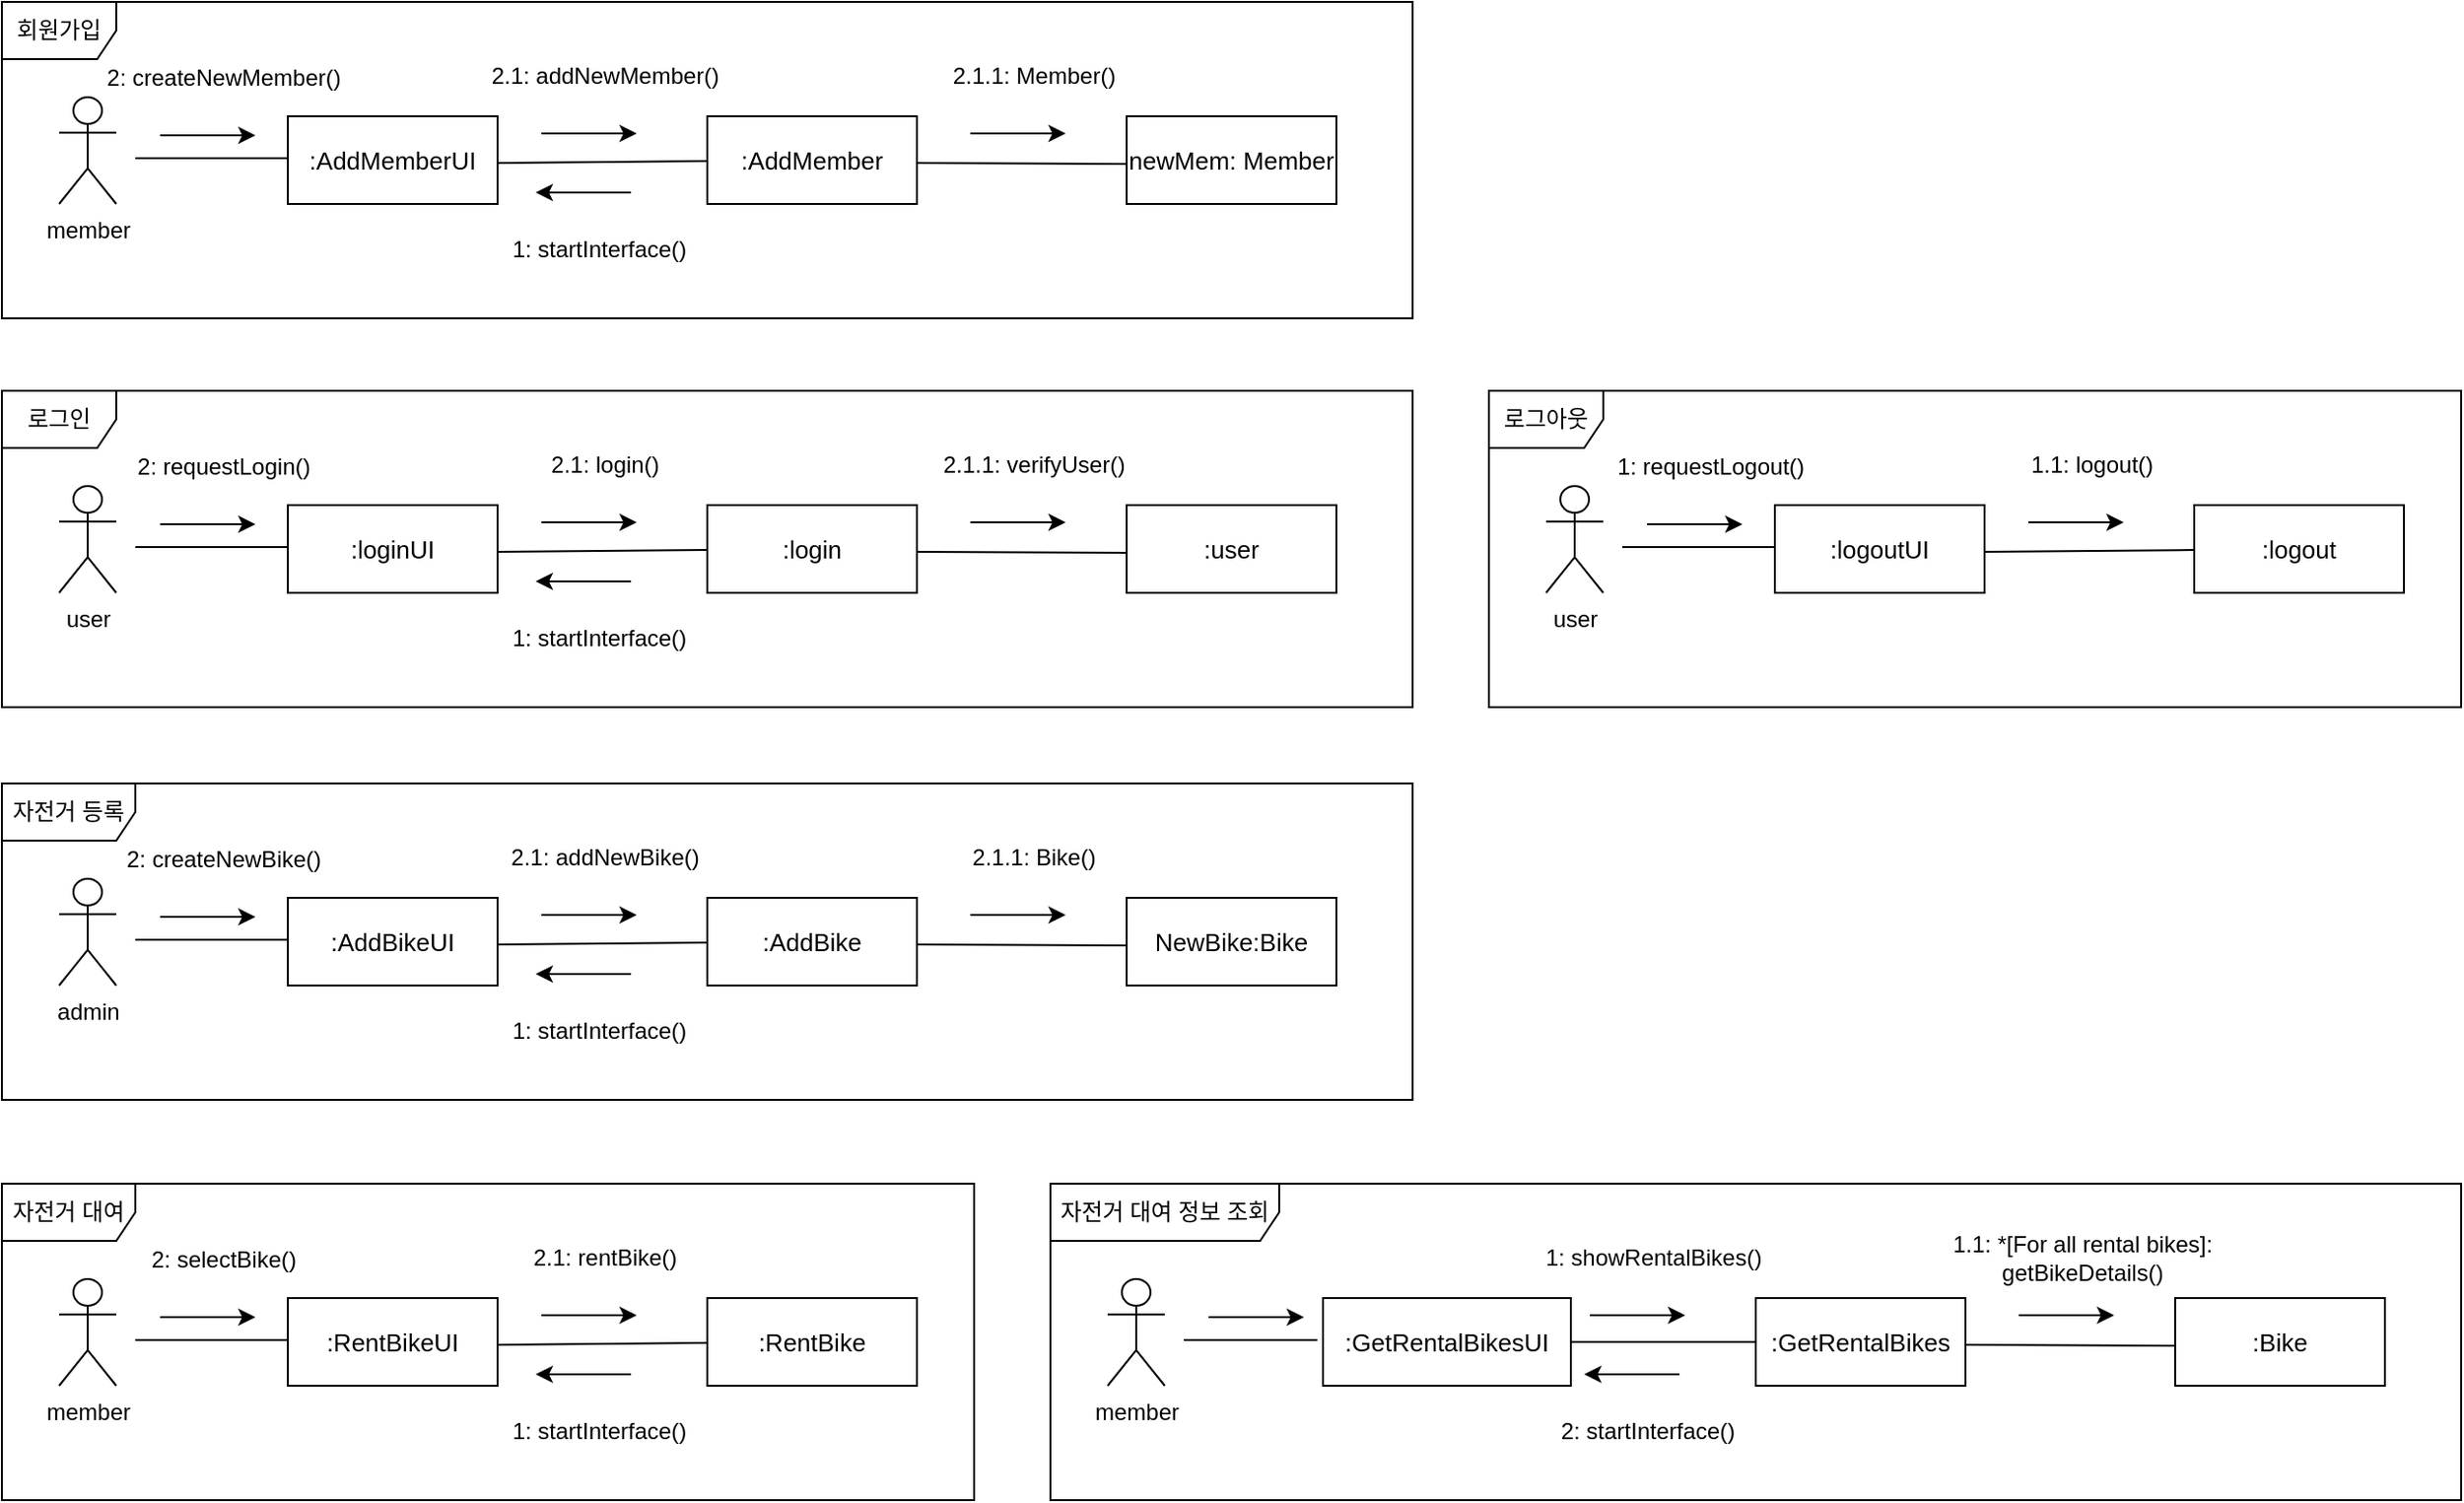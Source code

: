 <mxfile version="27.0.5">
  <diagram name="페이지-1" id="ZVUE2xDK7TtG0_i-z3Hx">
    <mxGraphModel dx="1429" dy="904" grid="1" gridSize="10" guides="1" tooltips="1" connect="1" arrows="1" fold="1" page="1" pageScale="1" pageWidth="1600" pageHeight="1200" math="0" shadow="0">
      <root>
        <mxCell id="0" />
        <mxCell id="1" parent="0" />
        <mxCell id="Ck8ut4qxJlzwdNLT_buU-1" value=":AddMemberUI" style="html=1;whiteSpace=wrap;fontSize=13;" vertex="1" parent="1">
          <mxGeometry x="170" y="130" width="110" height="46" as="geometry" />
        </mxCell>
        <mxCell id="Ck8ut4qxJlzwdNLT_buU-3" value="회원가입" style="shape=umlFrame;whiteSpace=wrap;html=1;pointerEvents=0;" vertex="1" parent="1">
          <mxGeometry x="20" y="70" width="740" height="166" as="geometry" />
        </mxCell>
        <mxCell id="Ck8ut4qxJlzwdNLT_buU-4" value="member" style="shape=umlActor;verticalLabelPosition=bottom;verticalAlign=top;html=1;" vertex="1" parent="1">
          <mxGeometry x="50" y="120" width="30" height="56" as="geometry" />
        </mxCell>
        <mxCell id="Ck8ut4qxJlzwdNLT_buU-5" value=":AddMember" style="html=1;whiteSpace=wrap;fontSize=13;" vertex="1" parent="1">
          <mxGeometry x="390" y="130" width="110" height="46" as="geometry" />
        </mxCell>
        <mxCell id="Ck8ut4qxJlzwdNLT_buU-6" value="newMem: Member" style="html=1;whiteSpace=wrap;fontSize=13;" vertex="1" parent="1">
          <mxGeometry x="610" y="130" width="110" height="46" as="geometry" />
        </mxCell>
        <mxCell id="Ck8ut4qxJlzwdNLT_buU-10" value="" style="endArrow=none;html=1;rounded=0;" edge="1" parent="1">
          <mxGeometry width="50" height="50" relative="1" as="geometry">
            <mxPoint x="90" y="152" as="sourcePoint" />
            <mxPoint x="170" y="152" as="targetPoint" />
          </mxGeometry>
        </mxCell>
        <mxCell id="Ck8ut4qxJlzwdNLT_buU-12" value="" style="endArrow=none;html=1;rounded=0;" edge="1" parent="1" target="Ck8ut4qxJlzwdNLT_buU-5">
          <mxGeometry width="50" height="50" relative="1" as="geometry">
            <mxPoint x="280" y="154.5" as="sourcePoint" />
            <mxPoint x="360" y="154.5" as="targetPoint" />
          </mxGeometry>
        </mxCell>
        <mxCell id="Ck8ut4qxJlzwdNLT_buU-13" value="" style="endArrow=none;html=1;rounded=0;" edge="1" parent="1">
          <mxGeometry width="50" height="50" relative="1" as="geometry">
            <mxPoint x="500" y="154.5" as="sourcePoint" />
            <mxPoint x="610" y="155" as="targetPoint" />
          </mxGeometry>
        </mxCell>
        <mxCell id="Ck8ut4qxJlzwdNLT_buU-19" value="" style="endArrow=classic;html=1;rounded=0;" edge="1" parent="1">
          <mxGeometry relative="1" as="geometry">
            <mxPoint x="103" y="140" as="sourcePoint" />
            <mxPoint x="153" y="140" as="targetPoint" />
          </mxGeometry>
        </mxCell>
        <mxCell id="Ck8ut4qxJlzwdNLT_buU-20" value="2: createNewMember()" style="edgeLabel;resizable=0;html=1;;align=center;verticalAlign=middle;fontSize=12;" connectable="0" vertex="1" parent="Ck8ut4qxJlzwdNLT_buU-19">
          <mxGeometry relative="1" as="geometry">
            <mxPoint x="8" y="-30" as="offset" />
          </mxGeometry>
        </mxCell>
        <mxCell id="Ck8ut4qxJlzwdNLT_buU-21" value="" style="endArrow=classic;html=1;rounded=0;" edge="1" parent="1">
          <mxGeometry relative="1" as="geometry">
            <mxPoint x="303" y="139" as="sourcePoint" />
            <mxPoint x="353" y="139" as="targetPoint" />
          </mxGeometry>
        </mxCell>
        <mxCell id="Ck8ut4qxJlzwdNLT_buU-22" value="2.1: addNewMember()" style="edgeLabel;resizable=0;html=1;;align=center;verticalAlign=middle;fontSize=12;" connectable="0" vertex="1" parent="Ck8ut4qxJlzwdNLT_buU-21">
          <mxGeometry relative="1" as="geometry">
            <mxPoint x="8" y="-30" as="offset" />
          </mxGeometry>
        </mxCell>
        <mxCell id="Ck8ut4qxJlzwdNLT_buU-23" value="" style="endArrow=classic;html=1;rounded=0;" edge="1" parent="1">
          <mxGeometry relative="1" as="geometry">
            <mxPoint x="528" y="139" as="sourcePoint" />
            <mxPoint x="578" y="139" as="targetPoint" />
          </mxGeometry>
        </mxCell>
        <mxCell id="Ck8ut4qxJlzwdNLT_buU-24" value="2.1.1: Member()" style="edgeLabel;resizable=0;html=1;;align=center;verticalAlign=middle;fontSize=12;" connectable="0" vertex="1" parent="Ck8ut4qxJlzwdNLT_buU-23">
          <mxGeometry relative="1" as="geometry">
            <mxPoint x="8" y="-30" as="offset" />
          </mxGeometry>
        </mxCell>
        <mxCell id="Ck8ut4qxJlzwdNLT_buU-27" value="" style="endArrow=classic;html=1;rounded=0;" edge="1" parent="1">
          <mxGeometry relative="1" as="geometry">
            <mxPoint x="350" y="170" as="sourcePoint" />
            <mxPoint x="300" y="170" as="targetPoint" />
          </mxGeometry>
        </mxCell>
        <mxCell id="Ck8ut4qxJlzwdNLT_buU-28" value="1: startInterface()" style="edgeLabel;resizable=0;html=1;;align=center;verticalAlign=middle;fontSize=12;" connectable="0" vertex="1" parent="Ck8ut4qxJlzwdNLT_buU-27">
          <mxGeometry relative="1" as="geometry">
            <mxPoint x="8" y="30" as="offset" />
          </mxGeometry>
        </mxCell>
        <mxCell id="Ck8ut4qxJlzwdNLT_buU-29" value=":loginUI" style="html=1;whiteSpace=wrap;fontSize=13;" vertex="1" parent="1">
          <mxGeometry x="170" y="334" width="110" height="46" as="geometry" />
        </mxCell>
        <mxCell id="Ck8ut4qxJlzwdNLT_buU-30" value="로그인" style="shape=umlFrame;whiteSpace=wrap;html=1;pointerEvents=0;" vertex="1" parent="1">
          <mxGeometry x="20" y="274" width="740" height="166" as="geometry" />
        </mxCell>
        <mxCell id="Ck8ut4qxJlzwdNLT_buU-31" value="user" style="shape=umlActor;verticalLabelPosition=bottom;verticalAlign=top;html=1;" vertex="1" parent="1">
          <mxGeometry x="50" y="324" width="30" height="56" as="geometry" />
        </mxCell>
        <mxCell id="Ck8ut4qxJlzwdNLT_buU-32" value=":login" style="html=1;whiteSpace=wrap;fontSize=13;" vertex="1" parent="1">
          <mxGeometry x="390" y="334" width="110" height="46" as="geometry" />
        </mxCell>
        <mxCell id="Ck8ut4qxJlzwdNLT_buU-33" value=":user" style="html=1;whiteSpace=wrap;fontSize=13;" vertex="1" parent="1">
          <mxGeometry x="610" y="334" width="110" height="46" as="geometry" />
        </mxCell>
        <mxCell id="Ck8ut4qxJlzwdNLT_buU-34" value="" style="endArrow=none;html=1;rounded=0;" edge="1" parent="1">
          <mxGeometry width="50" height="50" relative="1" as="geometry">
            <mxPoint x="90" y="356" as="sourcePoint" />
            <mxPoint x="170" y="356" as="targetPoint" />
          </mxGeometry>
        </mxCell>
        <mxCell id="Ck8ut4qxJlzwdNLT_buU-35" value="" style="endArrow=none;html=1;rounded=0;" edge="1" parent="1" target="Ck8ut4qxJlzwdNLT_buU-32">
          <mxGeometry width="50" height="50" relative="1" as="geometry">
            <mxPoint x="280" y="358.5" as="sourcePoint" />
            <mxPoint x="360" y="358.5" as="targetPoint" />
          </mxGeometry>
        </mxCell>
        <mxCell id="Ck8ut4qxJlzwdNLT_buU-36" value="" style="endArrow=none;html=1;rounded=0;" edge="1" parent="1">
          <mxGeometry width="50" height="50" relative="1" as="geometry">
            <mxPoint x="500" y="358.5" as="sourcePoint" />
            <mxPoint x="610" y="359" as="targetPoint" />
          </mxGeometry>
        </mxCell>
        <mxCell id="Ck8ut4qxJlzwdNLT_buU-37" value="" style="endArrow=classic;html=1;rounded=0;" edge="1" parent="1">
          <mxGeometry relative="1" as="geometry">
            <mxPoint x="103" y="344" as="sourcePoint" />
            <mxPoint x="153" y="344" as="targetPoint" />
          </mxGeometry>
        </mxCell>
        <mxCell id="Ck8ut4qxJlzwdNLT_buU-38" value="2: requestLogin()" style="edgeLabel;resizable=0;html=1;;align=center;verticalAlign=middle;fontSize=12;" connectable="0" vertex="1" parent="Ck8ut4qxJlzwdNLT_buU-37">
          <mxGeometry relative="1" as="geometry">
            <mxPoint x="8" y="-30" as="offset" />
          </mxGeometry>
        </mxCell>
        <mxCell id="Ck8ut4qxJlzwdNLT_buU-39" value="" style="endArrow=classic;html=1;rounded=0;" edge="1" parent="1">
          <mxGeometry relative="1" as="geometry">
            <mxPoint x="303" y="343" as="sourcePoint" />
            <mxPoint x="353" y="343" as="targetPoint" />
          </mxGeometry>
        </mxCell>
        <mxCell id="Ck8ut4qxJlzwdNLT_buU-40" value="2.1: login()" style="edgeLabel;resizable=0;html=1;;align=center;verticalAlign=middle;fontSize=12;" connectable="0" vertex="1" parent="Ck8ut4qxJlzwdNLT_buU-39">
          <mxGeometry relative="1" as="geometry">
            <mxPoint x="8" y="-30" as="offset" />
          </mxGeometry>
        </mxCell>
        <mxCell id="Ck8ut4qxJlzwdNLT_buU-41" value="" style="endArrow=classic;html=1;rounded=0;" edge="1" parent="1">
          <mxGeometry relative="1" as="geometry">
            <mxPoint x="528" y="343" as="sourcePoint" />
            <mxPoint x="578" y="343" as="targetPoint" />
          </mxGeometry>
        </mxCell>
        <mxCell id="Ck8ut4qxJlzwdNLT_buU-42" value="2.1.1: verifyUser()" style="edgeLabel;resizable=0;html=1;;align=center;verticalAlign=middle;fontSize=12;" connectable="0" vertex="1" parent="Ck8ut4qxJlzwdNLT_buU-41">
          <mxGeometry relative="1" as="geometry">
            <mxPoint x="8" y="-30" as="offset" />
          </mxGeometry>
        </mxCell>
        <mxCell id="Ck8ut4qxJlzwdNLT_buU-43" value="" style="endArrow=classic;html=1;rounded=0;" edge="1" parent="1">
          <mxGeometry relative="1" as="geometry">
            <mxPoint x="350" y="374" as="sourcePoint" />
            <mxPoint x="300" y="374" as="targetPoint" />
          </mxGeometry>
        </mxCell>
        <mxCell id="Ck8ut4qxJlzwdNLT_buU-44" value="1: startInterface()" style="edgeLabel;resizable=0;html=1;;align=center;verticalAlign=middle;fontSize=12;" connectable="0" vertex="1" parent="Ck8ut4qxJlzwdNLT_buU-43">
          <mxGeometry relative="1" as="geometry">
            <mxPoint x="8" y="30" as="offset" />
          </mxGeometry>
        </mxCell>
        <mxCell id="Ck8ut4qxJlzwdNLT_buU-45" value=":logoutUI" style="html=1;whiteSpace=wrap;fontSize=13;" vertex="1" parent="1">
          <mxGeometry x="950" y="334" width="110" height="46" as="geometry" />
        </mxCell>
        <mxCell id="Ck8ut4qxJlzwdNLT_buU-46" value="로그아웃" style="shape=umlFrame;whiteSpace=wrap;html=1;pointerEvents=0;" vertex="1" parent="1">
          <mxGeometry x="800" y="274" width="510" height="166" as="geometry" />
        </mxCell>
        <mxCell id="Ck8ut4qxJlzwdNLT_buU-47" value="user" style="shape=umlActor;verticalLabelPosition=bottom;verticalAlign=top;html=1;" vertex="1" parent="1">
          <mxGeometry x="830" y="324" width="30" height="56" as="geometry" />
        </mxCell>
        <mxCell id="Ck8ut4qxJlzwdNLT_buU-48" value=":logout" style="html=1;whiteSpace=wrap;fontSize=13;" vertex="1" parent="1">
          <mxGeometry x="1170" y="334" width="110" height="46" as="geometry" />
        </mxCell>
        <mxCell id="Ck8ut4qxJlzwdNLT_buU-50" value="" style="endArrow=none;html=1;rounded=0;" edge="1" parent="1">
          <mxGeometry width="50" height="50" relative="1" as="geometry">
            <mxPoint x="870" y="356" as="sourcePoint" />
            <mxPoint x="950" y="356" as="targetPoint" />
          </mxGeometry>
        </mxCell>
        <mxCell id="Ck8ut4qxJlzwdNLT_buU-51" value="" style="endArrow=none;html=1;rounded=0;" edge="1" parent="1" target="Ck8ut4qxJlzwdNLT_buU-48">
          <mxGeometry width="50" height="50" relative="1" as="geometry">
            <mxPoint x="1060" y="358.5" as="sourcePoint" />
            <mxPoint x="1140" y="358.5" as="targetPoint" />
          </mxGeometry>
        </mxCell>
        <mxCell id="Ck8ut4qxJlzwdNLT_buU-53" value="" style="endArrow=classic;html=1;rounded=0;" edge="1" parent="1">
          <mxGeometry relative="1" as="geometry">
            <mxPoint x="883" y="344" as="sourcePoint" />
            <mxPoint x="933" y="344" as="targetPoint" />
          </mxGeometry>
        </mxCell>
        <mxCell id="Ck8ut4qxJlzwdNLT_buU-54" value="1: requestLogout()" style="edgeLabel;resizable=0;html=1;;align=center;verticalAlign=middle;fontSize=12;" connectable="0" vertex="1" parent="Ck8ut4qxJlzwdNLT_buU-53">
          <mxGeometry relative="1" as="geometry">
            <mxPoint x="8" y="-30" as="offset" />
          </mxGeometry>
        </mxCell>
        <mxCell id="Ck8ut4qxJlzwdNLT_buU-55" value="" style="endArrow=classic;html=1;rounded=0;" edge="1" parent="1">
          <mxGeometry relative="1" as="geometry">
            <mxPoint x="1083" y="343" as="sourcePoint" />
            <mxPoint x="1133" y="343" as="targetPoint" />
          </mxGeometry>
        </mxCell>
        <mxCell id="Ck8ut4qxJlzwdNLT_buU-56" value="1.1: logout()" style="edgeLabel;resizable=0;html=1;;align=center;verticalAlign=middle;fontSize=12;" connectable="0" vertex="1" parent="Ck8ut4qxJlzwdNLT_buU-55">
          <mxGeometry relative="1" as="geometry">
            <mxPoint x="8" y="-30" as="offset" />
          </mxGeometry>
        </mxCell>
        <mxCell id="Ck8ut4qxJlzwdNLT_buU-63" value=":AddBikeUI" style="html=1;whiteSpace=wrap;fontSize=13;" vertex="1" parent="1">
          <mxGeometry x="170" y="540" width="110" height="46" as="geometry" />
        </mxCell>
        <mxCell id="Ck8ut4qxJlzwdNLT_buU-64" value="자전거 등록" style="shape=umlFrame;whiteSpace=wrap;html=1;pointerEvents=0;width=70;height=30;" vertex="1" parent="1">
          <mxGeometry x="20" y="480" width="740" height="166" as="geometry" />
        </mxCell>
        <mxCell id="Ck8ut4qxJlzwdNLT_buU-65" value="admin" style="shape=umlActor;verticalLabelPosition=bottom;verticalAlign=top;html=1;" vertex="1" parent="1">
          <mxGeometry x="50" y="530" width="30" height="56" as="geometry" />
        </mxCell>
        <mxCell id="Ck8ut4qxJlzwdNLT_buU-66" value=":AddBike" style="html=1;whiteSpace=wrap;fontSize=13;" vertex="1" parent="1">
          <mxGeometry x="390" y="540" width="110" height="46" as="geometry" />
        </mxCell>
        <mxCell id="Ck8ut4qxJlzwdNLT_buU-67" value="NewBike:Bike" style="html=1;whiteSpace=wrap;fontSize=13;" vertex="1" parent="1">
          <mxGeometry x="610" y="540" width="110" height="46" as="geometry" />
        </mxCell>
        <mxCell id="Ck8ut4qxJlzwdNLT_buU-68" value="" style="endArrow=none;html=1;rounded=0;" edge="1" parent="1">
          <mxGeometry width="50" height="50" relative="1" as="geometry">
            <mxPoint x="90" y="562" as="sourcePoint" />
            <mxPoint x="170" y="562" as="targetPoint" />
          </mxGeometry>
        </mxCell>
        <mxCell id="Ck8ut4qxJlzwdNLT_buU-69" value="" style="endArrow=none;html=1;rounded=0;" edge="1" parent="1" target="Ck8ut4qxJlzwdNLT_buU-66">
          <mxGeometry width="50" height="50" relative="1" as="geometry">
            <mxPoint x="280" y="564.5" as="sourcePoint" />
            <mxPoint x="360" y="564.5" as="targetPoint" />
          </mxGeometry>
        </mxCell>
        <mxCell id="Ck8ut4qxJlzwdNLT_buU-70" value="" style="endArrow=none;html=1;rounded=0;" edge="1" parent="1">
          <mxGeometry width="50" height="50" relative="1" as="geometry">
            <mxPoint x="500" y="564.5" as="sourcePoint" />
            <mxPoint x="610" y="565" as="targetPoint" />
          </mxGeometry>
        </mxCell>
        <mxCell id="Ck8ut4qxJlzwdNLT_buU-71" value="" style="endArrow=classic;html=1;rounded=0;" edge="1" parent="1">
          <mxGeometry relative="1" as="geometry">
            <mxPoint x="103" y="550" as="sourcePoint" />
            <mxPoint x="153" y="550" as="targetPoint" />
          </mxGeometry>
        </mxCell>
        <mxCell id="Ck8ut4qxJlzwdNLT_buU-72" value="2: createNewBike()" style="edgeLabel;resizable=0;html=1;;align=center;verticalAlign=middle;fontSize=12;" connectable="0" vertex="1" parent="Ck8ut4qxJlzwdNLT_buU-71">
          <mxGeometry relative="1" as="geometry">
            <mxPoint x="8" y="-30" as="offset" />
          </mxGeometry>
        </mxCell>
        <mxCell id="Ck8ut4qxJlzwdNLT_buU-73" value="" style="endArrow=classic;html=1;rounded=0;" edge="1" parent="1">
          <mxGeometry relative="1" as="geometry">
            <mxPoint x="303" y="549" as="sourcePoint" />
            <mxPoint x="353" y="549" as="targetPoint" />
          </mxGeometry>
        </mxCell>
        <mxCell id="Ck8ut4qxJlzwdNLT_buU-74" value="2.1: addNewBike()" style="edgeLabel;resizable=0;html=1;;align=center;verticalAlign=middle;fontSize=12;" connectable="0" vertex="1" parent="Ck8ut4qxJlzwdNLT_buU-73">
          <mxGeometry relative="1" as="geometry">
            <mxPoint x="8" y="-30" as="offset" />
          </mxGeometry>
        </mxCell>
        <mxCell id="Ck8ut4qxJlzwdNLT_buU-75" value="" style="endArrow=classic;html=1;rounded=0;" edge="1" parent="1">
          <mxGeometry relative="1" as="geometry">
            <mxPoint x="528" y="549" as="sourcePoint" />
            <mxPoint x="578" y="549" as="targetPoint" />
          </mxGeometry>
        </mxCell>
        <mxCell id="Ck8ut4qxJlzwdNLT_buU-76" value="2.1.1: Bike()" style="edgeLabel;resizable=0;html=1;;align=center;verticalAlign=middle;fontSize=12;" connectable="0" vertex="1" parent="Ck8ut4qxJlzwdNLT_buU-75">
          <mxGeometry relative="1" as="geometry">
            <mxPoint x="8" y="-30" as="offset" />
          </mxGeometry>
        </mxCell>
        <mxCell id="Ck8ut4qxJlzwdNLT_buU-77" value="" style="endArrow=classic;html=1;rounded=0;" edge="1" parent="1">
          <mxGeometry relative="1" as="geometry">
            <mxPoint x="350" y="580" as="sourcePoint" />
            <mxPoint x="300" y="580" as="targetPoint" />
          </mxGeometry>
        </mxCell>
        <mxCell id="Ck8ut4qxJlzwdNLT_buU-78" value="1: startInterface()" style="edgeLabel;resizable=0;html=1;;align=center;verticalAlign=middle;fontSize=12;" connectable="0" vertex="1" parent="Ck8ut4qxJlzwdNLT_buU-77">
          <mxGeometry relative="1" as="geometry">
            <mxPoint x="8" y="30" as="offset" />
          </mxGeometry>
        </mxCell>
        <mxCell id="Ck8ut4qxJlzwdNLT_buU-79" value=":RentBikeUI" style="html=1;whiteSpace=wrap;fontSize=13;" vertex="1" parent="1">
          <mxGeometry x="170" y="750" width="110" height="46" as="geometry" />
        </mxCell>
        <mxCell id="Ck8ut4qxJlzwdNLT_buU-80" value="자전거 대여" style="shape=umlFrame;whiteSpace=wrap;html=1;pointerEvents=0;width=70;height=30;" vertex="1" parent="1">
          <mxGeometry x="20" y="690" width="510" height="166" as="geometry" />
        </mxCell>
        <mxCell id="Ck8ut4qxJlzwdNLT_buU-81" value="member" style="shape=umlActor;verticalLabelPosition=bottom;verticalAlign=top;html=1;" vertex="1" parent="1">
          <mxGeometry x="50" y="740" width="30" height="56" as="geometry" />
        </mxCell>
        <mxCell id="Ck8ut4qxJlzwdNLT_buU-82" value=":RentBike" style="html=1;whiteSpace=wrap;fontSize=13;" vertex="1" parent="1">
          <mxGeometry x="390" y="750" width="110" height="46" as="geometry" />
        </mxCell>
        <mxCell id="Ck8ut4qxJlzwdNLT_buU-84" value="" style="endArrow=none;html=1;rounded=0;" edge="1" parent="1">
          <mxGeometry width="50" height="50" relative="1" as="geometry">
            <mxPoint x="90" y="772" as="sourcePoint" />
            <mxPoint x="170" y="772" as="targetPoint" />
          </mxGeometry>
        </mxCell>
        <mxCell id="Ck8ut4qxJlzwdNLT_buU-85" value="" style="endArrow=none;html=1;rounded=0;" edge="1" parent="1" target="Ck8ut4qxJlzwdNLT_buU-82">
          <mxGeometry width="50" height="50" relative="1" as="geometry">
            <mxPoint x="280" y="774.5" as="sourcePoint" />
            <mxPoint x="360" y="774.5" as="targetPoint" />
          </mxGeometry>
        </mxCell>
        <mxCell id="Ck8ut4qxJlzwdNLT_buU-87" value="" style="endArrow=classic;html=1;rounded=0;" edge="1" parent="1">
          <mxGeometry relative="1" as="geometry">
            <mxPoint x="103" y="760" as="sourcePoint" />
            <mxPoint x="153" y="760" as="targetPoint" />
          </mxGeometry>
        </mxCell>
        <mxCell id="Ck8ut4qxJlzwdNLT_buU-88" value="2: selectBike()" style="edgeLabel;resizable=0;html=1;;align=center;verticalAlign=middle;fontSize=12;" connectable="0" vertex="1" parent="Ck8ut4qxJlzwdNLT_buU-87">
          <mxGeometry relative="1" as="geometry">
            <mxPoint x="8" y="-30" as="offset" />
          </mxGeometry>
        </mxCell>
        <mxCell id="Ck8ut4qxJlzwdNLT_buU-89" value="" style="endArrow=classic;html=1;rounded=0;" edge="1" parent="1">
          <mxGeometry relative="1" as="geometry">
            <mxPoint x="303" y="759" as="sourcePoint" />
            <mxPoint x="353" y="759" as="targetPoint" />
          </mxGeometry>
        </mxCell>
        <mxCell id="Ck8ut4qxJlzwdNLT_buU-90" value="2.1: rentBike()" style="edgeLabel;resizable=0;html=1;;align=center;verticalAlign=middle;fontSize=12;" connectable="0" vertex="1" parent="Ck8ut4qxJlzwdNLT_buU-89">
          <mxGeometry relative="1" as="geometry">
            <mxPoint x="8" y="-30" as="offset" />
          </mxGeometry>
        </mxCell>
        <mxCell id="Ck8ut4qxJlzwdNLT_buU-93" value="" style="endArrow=classic;html=1;rounded=0;" edge="1" parent="1">
          <mxGeometry relative="1" as="geometry">
            <mxPoint x="350" y="790" as="sourcePoint" />
            <mxPoint x="300" y="790" as="targetPoint" />
          </mxGeometry>
        </mxCell>
        <mxCell id="Ck8ut4qxJlzwdNLT_buU-94" value="1: startInterface()" style="edgeLabel;resizable=0;html=1;;align=center;verticalAlign=middle;fontSize=12;" connectable="0" vertex="1" parent="Ck8ut4qxJlzwdNLT_buU-93">
          <mxGeometry relative="1" as="geometry">
            <mxPoint x="8" y="30" as="offset" />
          </mxGeometry>
        </mxCell>
        <mxCell id="Ck8ut4qxJlzwdNLT_buU-95" value=":GetRentalBikesUI" style="html=1;whiteSpace=wrap;fontSize=13;" vertex="1" parent="1">
          <mxGeometry x="713" y="750" width="130" height="46" as="geometry" />
        </mxCell>
        <mxCell id="Ck8ut4qxJlzwdNLT_buU-96" value="자전거 대여 정보 조회" style="shape=umlFrame;whiteSpace=wrap;html=1;pointerEvents=0;width=120;height=30;" vertex="1" parent="1">
          <mxGeometry x="570" y="690" width="740" height="166" as="geometry" />
        </mxCell>
        <mxCell id="Ck8ut4qxJlzwdNLT_buU-97" value="member" style="shape=umlActor;verticalLabelPosition=bottom;verticalAlign=top;html=1;" vertex="1" parent="1">
          <mxGeometry x="600" y="740" width="30" height="56" as="geometry" />
        </mxCell>
        <mxCell id="Ck8ut4qxJlzwdNLT_buU-98" value=":GetRentalBikes" style="html=1;whiteSpace=wrap;fontSize=13;" vertex="1" parent="1">
          <mxGeometry x="940" y="750" width="110" height="46" as="geometry" />
        </mxCell>
        <mxCell id="Ck8ut4qxJlzwdNLT_buU-99" value=":Bike" style="html=1;whiteSpace=wrap;fontSize=13;" vertex="1" parent="1">
          <mxGeometry x="1160" y="750" width="110" height="46" as="geometry" />
        </mxCell>
        <mxCell id="Ck8ut4qxJlzwdNLT_buU-100" value="" style="endArrow=none;html=1;rounded=0;" edge="1" parent="1">
          <mxGeometry width="50" height="50" relative="1" as="geometry">
            <mxPoint x="640" y="772" as="sourcePoint" />
            <mxPoint x="710" y="772" as="targetPoint" />
          </mxGeometry>
        </mxCell>
        <mxCell id="Ck8ut4qxJlzwdNLT_buU-101" value="" style="endArrow=none;html=1;rounded=0;exitX=1;exitY=0.5;exitDx=0;exitDy=0;" edge="1" parent="1" target="Ck8ut4qxJlzwdNLT_buU-98" source="Ck8ut4qxJlzwdNLT_buU-95">
          <mxGeometry width="50" height="50" relative="1" as="geometry">
            <mxPoint x="850" y="775" as="sourcePoint" />
            <mxPoint x="910" y="774.5" as="targetPoint" />
          </mxGeometry>
        </mxCell>
        <mxCell id="Ck8ut4qxJlzwdNLT_buU-102" value="" style="endArrow=none;html=1;rounded=0;" edge="1" parent="1">
          <mxGeometry width="50" height="50" relative="1" as="geometry">
            <mxPoint x="1050" y="774.5" as="sourcePoint" />
            <mxPoint x="1160" y="775" as="targetPoint" />
          </mxGeometry>
        </mxCell>
        <mxCell id="Ck8ut4qxJlzwdNLT_buU-103" value="" style="endArrow=classic;html=1;rounded=0;" edge="1" parent="1">
          <mxGeometry relative="1" as="geometry">
            <mxPoint x="653" y="760" as="sourcePoint" />
            <mxPoint x="703" y="760" as="targetPoint" />
          </mxGeometry>
        </mxCell>
        <mxCell id="Ck8ut4qxJlzwdNLT_buU-105" value="" style="endArrow=classic;html=1;rounded=0;" edge="1" parent="1">
          <mxGeometry relative="1" as="geometry">
            <mxPoint x="853" y="759" as="sourcePoint" />
            <mxPoint x="903" y="759" as="targetPoint" />
          </mxGeometry>
        </mxCell>
        <mxCell id="Ck8ut4qxJlzwdNLT_buU-106" value="1: showRentalBikes()" style="edgeLabel;resizable=0;html=1;;align=center;verticalAlign=middle;fontSize=12;" connectable="0" vertex="1" parent="Ck8ut4qxJlzwdNLT_buU-105">
          <mxGeometry relative="1" as="geometry">
            <mxPoint x="8" y="-30" as="offset" />
          </mxGeometry>
        </mxCell>
        <mxCell id="Ck8ut4qxJlzwdNLT_buU-107" value="" style="endArrow=classic;html=1;rounded=0;" edge="1" parent="1">
          <mxGeometry relative="1" as="geometry">
            <mxPoint x="1078" y="759" as="sourcePoint" />
            <mxPoint x="1128" y="759" as="targetPoint" />
          </mxGeometry>
        </mxCell>
        <mxCell id="Ck8ut4qxJlzwdNLT_buU-108" value="1.1: *[For all rental bikes]:&lt;div&gt;getBikeDetails()&lt;/div&gt;" style="edgeLabel;resizable=0;html=1;;align=center;verticalAlign=middle;fontSize=12;" connectable="0" vertex="1" parent="Ck8ut4qxJlzwdNLT_buU-107">
          <mxGeometry relative="1" as="geometry">
            <mxPoint x="8" y="-30" as="offset" />
          </mxGeometry>
        </mxCell>
        <mxCell id="Ck8ut4qxJlzwdNLT_buU-109" value="" style="endArrow=classic;html=1;rounded=0;" edge="1" parent="1">
          <mxGeometry relative="1" as="geometry">
            <mxPoint x="900" y="790" as="sourcePoint" />
            <mxPoint x="850" y="790" as="targetPoint" />
          </mxGeometry>
        </mxCell>
        <mxCell id="Ck8ut4qxJlzwdNLT_buU-110" value="2: startInterface()" style="edgeLabel;resizable=0;html=1;;align=center;verticalAlign=middle;fontSize=12;" connectable="0" vertex="1" parent="Ck8ut4qxJlzwdNLT_buU-109">
          <mxGeometry relative="1" as="geometry">
            <mxPoint x="8" y="30" as="offset" />
          </mxGeometry>
        </mxCell>
      </root>
    </mxGraphModel>
  </diagram>
</mxfile>
